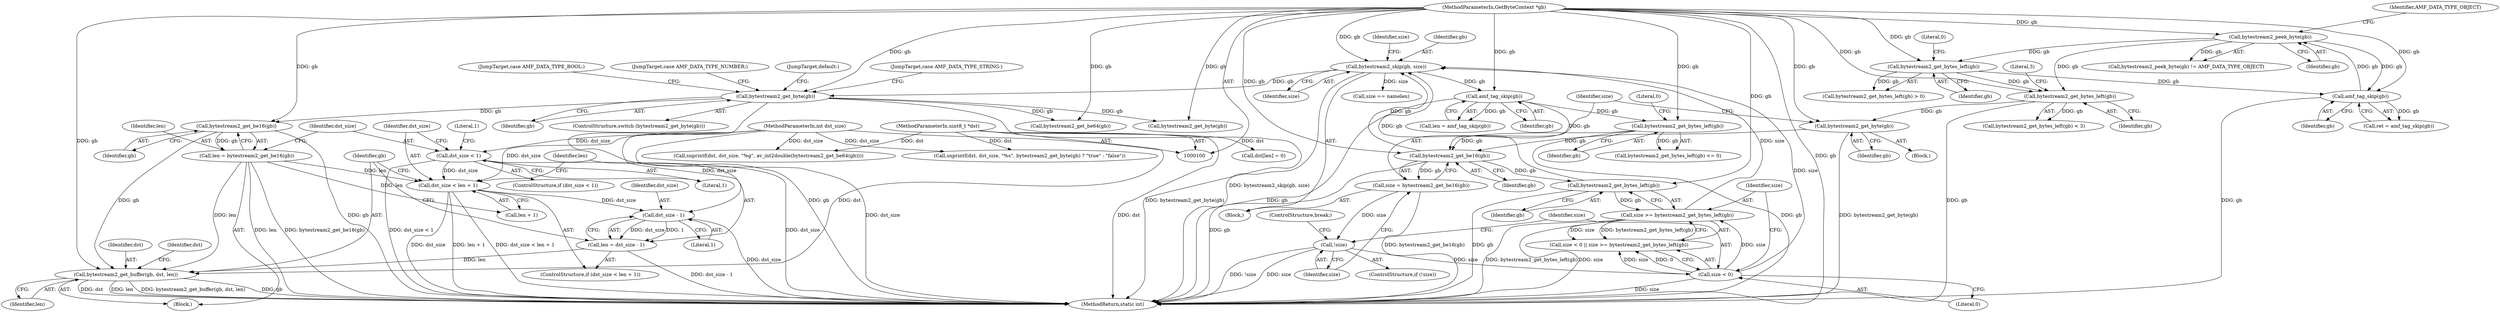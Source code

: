 digraph "0_FFmpeg_ffcc82219cef0928bed2d558b19ef6ea35634130@pointer" {
"1000233" [label="(Call,bytestream2_get_buffer(gb, dst, len))"];
"1000213" [label="(Call,bytestream2_get_be16(gb))"];
"1000187" [label="(Call,bytestream2_get_byte(gb))"];
"1000168" [label="(Call,bytestream2_skip(gb, size))"];
"1000163" [label="(Call,bytestream2_get_bytes_left(gb))"];
"1000150" [label="(Call,bytestream2_get_be16(gb))"];
"1000259" [label="(Call,bytestream2_get_bytes_left(gb))"];
"1000251" [label="(Call,amf_tag_skip(gb))"];
"1000101" [label="(MethodParameterIn,GetByteContext *gb)"];
"1000143" [label="(Call,bytestream2_get_byte(gb))"];
"1000137" [label="(Call,bytestream2_get_bytes_left(gb))"];
"1000115" [label="(Call,bytestream2_peek_byte(gb))"];
"1000126" [label="(Call,amf_tag_skip(gb))"];
"1000119" [label="(Call,bytestream2_get_bytes_left(gb))"];
"1000158" [label="(Call,size < 0)"];
"1000153" [label="(Call,!size)"];
"1000148" [label="(Call,size = bytestream2_get_be16(gb))"];
"1000161" [label="(Call,size >= bytestream2_get_bytes_left(gb))"];
"1000103" [label="(MethodParameterIn,uint8_t *dst)"];
"1000228" [label="(Call,len = dst_size - 1)"];
"1000230" [label="(Call,dst_size - 1)"];
"1000223" [label="(Call,dst_size < len + 1)"];
"1000216" [label="(Call,dst_size < 1)"];
"1000104" [label="(MethodParameterIn,int dst_size)"];
"1000211" [label="(Call,len = bytestream2_get_be16(gb))"];
"1000224" [label="(Identifier,dst_size)"];
"1000124" [label="(Call,ret = amf_tag_skip(gb))"];
"1000137" [label="(Call,bytestream2_get_bytes_left(gb))"];
"1000252" [label="(Identifier,gb)"];
"1000118" [label="(Call,bytestream2_get_bytes_left(gb) > 0)"];
"1000187" [label="(Call,bytestream2_get_byte(gb))"];
"1000127" [label="(Identifier,gb)"];
"1000213" [label="(Call,bytestream2_get_be16(gb))"];
"1000233" [label="(Call,bytestream2_get_buffer(gb, dst, len))"];
"1000260" [label="(Identifier,gb)"];
"1000139" [label="(Literal,3)"];
"1000268" [label="(MethodReturn,static int)"];
"1000225" [label="(Call,len + 1)"];
"1000188" [label="(Identifier,gb)"];
"1000222" [label="(ControlStructure,if (dst_size < len + 1))"];
"1000199" [label="(JumpTarget,case AMF_DATA_TYPE_BOOL:)"];
"1000173" [label="(Call,size == namelen)"];
"1000258" [label="(Call,bytestream2_get_bytes_left(gb) <= 0)"];
"1000116" [label="(Identifier,gb)"];
"1000168" [label="(Call,bytestream2_skip(gb, size))"];
"1000152" [label="(ControlStructure,if (!size))"];
"1000115" [label="(Call,bytestream2_peek_byte(gb))"];
"1000212" [label="(Identifier,len)"];
"1000119" [label="(Call,bytestream2_get_bytes_left(gb))"];
"1000230" [label="(Call,dst_size - 1)"];
"1000159" [label="(Identifier,size)"];
"1000191" [label="(Call,snprintf(dst, dst_size, \"%g\", av_int2double(bytestream2_get_be64(gb))))"];
"1000261" [label="(Literal,0)"];
"1000120" [label="(Identifier,gb)"];
"1000105" [label="(Block,)"];
"1000162" [label="(Identifier,size)"];
"1000217" [label="(Identifier,dst_size)"];
"1000138" [label="(Identifier,gb)"];
"1000157" [label="(Call,size < 0 || size >= bytestream2_get_bytes_left(gb))"];
"1000144" [label="(Identifier,gb)"];
"1000229" [label="(Identifier,len)"];
"1000259" [label="(Call,bytestream2_get_bytes_left(gb))"];
"1000117" [label="(Identifier,AMF_DATA_TYPE_OBJECT)"];
"1000189" [label="(Block,)"];
"1000235" [label="(Identifier,dst)"];
"1000148" [label="(Call,size = bytestream2_get_be16(gb))"];
"1000228" [label="(Call,len = dst_size - 1)"];
"1000153" [label="(Call,!size)"];
"1000232" [label="(Literal,1)"];
"1000154" [label="(Identifier,size)"];
"1000216" [label="(Call,dst_size < 1)"];
"1000104" [label="(MethodParameterIn,int dst_size)"];
"1000151" [label="(Identifier,gb)"];
"1000169" [label="(Identifier,gb)"];
"1000143" [label="(Call,bytestream2_get_byte(gb))"];
"1000190" [label="(JumpTarget,case AMF_DATA_TYPE_NUMBER:)"];
"1000161" [label="(Call,size >= bytestream2_get_bytes_left(gb))"];
"1000114" [label="(Call,bytestream2_peek_byte(gb) != AMF_DATA_TYPE_OBJECT)"];
"1000200" [label="(Call,snprintf(dst, dst_size, \"%s\", bytestream2_get_byte(gb) ? \"true\" : \"false\"))"];
"1000186" [label="(ControlStructure,switch (bytestream2_get_byte(gb)))"];
"1000155" [label="(ControlStructure,break;)"];
"1000211" [label="(Call,len = bytestream2_get_be16(gb))"];
"1000234" [label="(Identifier,gb)"];
"1000126" [label="(Call,amf_tag_skip(gb))"];
"1000170" [label="(Identifier,size)"];
"1000146" [label="(Block,)"];
"1000121" [label="(Literal,0)"];
"1000101" [label="(MethodParameterIn,GetByteContext *gb)"];
"1000158" [label="(Call,size < 0)"];
"1000196" [label="(Call,bytestream2_get_be64(gb))"];
"1000163" [label="(Call,bytestream2_get_bytes_left(gb))"];
"1000149" [label="(Identifier,size)"];
"1000223" [label="(Call,dst_size < len + 1)"];
"1000239" [label="(Identifier,dst)"];
"1000150" [label="(Call,bytestream2_get_be16(gb))"];
"1000218" [label="(Literal,1)"];
"1000210" [label="(JumpTarget,case AMF_DATA_TYPE_STRING:)"];
"1000164" [label="(Identifier,gb)"];
"1000174" [label="(Identifier,size)"];
"1000251" [label="(Call,amf_tag_skip(gb))"];
"1000214" [label="(Identifier,gb)"];
"1000205" [label="(Call,bytestream2_get_byte(gb))"];
"1000236" [label="(Identifier,len)"];
"1000249" [label="(Call,len = amf_tag_skip(gb))"];
"1000103" [label="(MethodParameterIn,uint8_t *dst)"];
"1000231" [label="(Identifier,dst_size)"];
"1000221" [label="(Literal,1)"];
"1000215" [label="(ControlStructure,if (dst_size < 1))"];
"1000237" [label="(Call,dst[len] = 0)"];
"1000243" [label="(JumpTarget,default:)"];
"1000160" [label="(Literal,0)"];
"1000136" [label="(Call,bytestream2_get_bytes_left(gb) < 3)"];
"1000233" -> "1000189"  [label="AST: "];
"1000233" -> "1000236"  [label="CFG: "];
"1000234" -> "1000233"  [label="AST: "];
"1000235" -> "1000233"  [label="AST: "];
"1000236" -> "1000233"  [label="AST: "];
"1000239" -> "1000233"  [label="CFG: "];
"1000233" -> "1000268"  [label="DDG: dst"];
"1000233" -> "1000268"  [label="DDG: len"];
"1000233" -> "1000268"  [label="DDG: bytestream2_get_buffer(gb, dst, len)"];
"1000233" -> "1000268"  [label="DDG: gb"];
"1000213" -> "1000233"  [label="DDG: gb"];
"1000101" -> "1000233"  [label="DDG: gb"];
"1000103" -> "1000233"  [label="DDG: dst"];
"1000228" -> "1000233"  [label="DDG: len"];
"1000211" -> "1000233"  [label="DDG: len"];
"1000213" -> "1000211"  [label="AST: "];
"1000213" -> "1000214"  [label="CFG: "];
"1000214" -> "1000213"  [label="AST: "];
"1000211" -> "1000213"  [label="CFG: "];
"1000213" -> "1000268"  [label="DDG: gb"];
"1000213" -> "1000211"  [label="DDG: gb"];
"1000187" -> "1000213"  [label="DDG: gb"];
"1000101" -> "1000213"  [label="DDG: gb"];
"1000187" -> "1000186"  [label="AST: "];
"1000187" -> "1000188"  [label="CFG: "];
"1000188" -> "1000187"  [label="AST: "];
"1000190" -> "1000187"  [label="CFG: "];
"1000199" -> "1000187"  [label="CFG: "];
"1000210" -> "1000187"  [label="CFG: "];
"1000243" -> "1000187"  [label="CFG: "];
"1000187" -> "1000268"  [label="DDG: gb"];
"1000187" -> "1000268"  [label="DDG: bytestream2_get_byte(gb)"];
"1000168" -> "1000187"  [label="DDG: gb"];
"1000101" -> "1000187"  [label="DDG: gb"];
"1000187" -> "1000196"  [label="DDG: gb"];
"1000187" -> "1000205"  [label="DDG: gb"];
"1000168" -> "1000146"  [label="AST: "];
"1000168" -> "1000170"  [label="CFG: "];
"1000169" -> "1000168"  [label="AST: "];
"1000170" -> "1000168"  [label="AST: "];
"1000174" -> "1000168"  [label="CFG: "];
"1000168" -> "1000268"  [label="DDG: bytestream2_skip(gb, size)"];
"1000163" -> "1000168"  [label="DDG: gb"];
"1000150" -> "1000168"  [label="DDG: gb"];
"1000101" -> "1000168"  [label="DDG: gb"];
"1000158" -> "1000168"  [label="DDG: size"];
"1000161" -> "1000168"  [label="DDG: size"];
"1000168" -> "1000173"  [label="DDG: size"];
"1000168" -> "1000251"  [label="DDG: gb"];
"1000163" -> "1000161"  [label="AST: "];
"1000163" -> "1000164"  [label="CFG: "];
"1000164" -> "1000163"  [label="AST: "];
"1000161" -> "1000163"  [label="CFG: "];
"1000163" -> "1000268"  [label="DDG: gb"];
"1000163" -> "1000161"  [label="DDG: gb"];
"1000150" -> "1000163"  [label="DDG: gb"];
"1000101" -> "1000163"  [label="DDG: gb"];
"1000150" -> "1000148"  [label="AST: "];
"1000150" -> "1000151"  [label="CFG: "];
"1000151" -> "1000150"  [label="AST: "];
"1000148" -> "1000150"  [label="CFG: "];
"1000150" -> "1000268"  [label="DDG: gb"];
"1000150" -> "1000148"  [label="DDG: gb"];
"1000259" -> "1000150"  [label="DDG: gb"];
"1000251" -> "1000150"  [label="DDG: gb"];
"1000143" -> "1000150"  [label="DDG: gb"];
"1000101" -> "1000150"  [label="DDG: gb"];
"1000259" -> "1000258"  [label="AST: "];
"1000259" -> "1000260"  [label="CFG: "];
"1000260" -> "1000259"  [label="AST: "];
"1000261" -> "1000259"  [label="CFG: "];
"1000259" -> "1000268"  [label="DDG: gb"];
"1000259" -> "1000258"  [label="DDG: gb"];
"1000251" -> "1000259"  [label="DDG: gb"];
"1000101" -> "1000259"  [label="DDG: gb"];
"1000251" -> "1000249"  [label="AST: "];
"1000251" -> "1000252"  [label="CFG: "];
"1000252" -> "1000251"  [label="AST: "];
"1000249" -> "1000251"  [label="CFG: "];
"1000251" -> "1000268"  [label="DDG: gb"];
"1000251" -> "1000249"  [label="DDG: gb"];
"1000101" -> "1000251"  [label="DDG: gb"];
"1000101" -> "1000100"  [label="AST: "];
"1000101" -> "1000268"  [label="DDG: gb"];
"1000101" -> "1000115"  [label="DDG: gb"];
"1000101" -> "1000119"  [label="DDG: gb"];
"1000101" -> "1000126"  [label="DDG: gb"];
"1000101" -> "1000137"  [label="DDG: gb"];
"1000101" -> "1000143"  [label="DDG: gb"];
"1000101" -> "1000196"  [label="DDG: gb"];
"1000101" -> "1000205"  [label="DDG: gb"];
"1000143" -> "1000105"  [label="AST: "];
"1000143" -> "1000144"  [label="CFG: "];
"1000144" -> "1000143"  [label="AST: "];
"1000149" -> "1000143"  [label="CFG: "];
"1000143" -> "1000268"  [label="DDG: bytestream2_get_byte(gb)"];
"1000137" -> "1000143"  [label="DDG: gb"];
"1000137" -> "1000136"  [label="AST: "];
"1000137" -> "1000138"  [label="CFG: "];
"1000138" -> "1000137"  [label="AST: "];
"1000139" -> "1000137"  [label="CFG: "];
"1000137" -> "1000268"  [label="DDG: gb"];
"1000137" -> "1000136"  [label="DDG: gb"];
"1000115" -> "1000137"  [label="DDG: gb"];
"1000119" -> "1000137"  [label="DDG: gb"];
"1000115" -> "1000114"  [label="AST: "];
"1000115" -> "1000116"  [label="CFG: "];
"1000116" -> "1000115"  [label="AST: "];
"1000117" -> "1000115"  [label="CFG: "];
"1000115" -> "1000114"  [label="DDG: gb"];
"1000126" -> "1000115"  [label="DDG: gb"];
"1000115" -> "1000119"  [label="DDG: gb"];
"1000115" -> "1000126"  [label="DDG: gb"];
"1000126" -> "1000124"  [label="AST: "];
"1000126" -> "1000127"  [label="CFG: "];
"1000127" -> "1000126"  [label="AST: "];
"1000124" -> "1000126"  [label="CFG: "];
"1000126" -> "1000268"  [label="DDG: gb"];
"1000126" -> "1000124"  [label="DDG: gb"];
"1000119" -> "1000126"  [label="DDG: gb"];
"1000119" -> "1000118"  [label="AST: "];
"1000119" -> "1000120"  [label="CFG: "];
"1000120" -> "1000119"  [label="AST: "];
"1000121" -> "1000119"  [label="CFG: "];
"1000119" -> "1000118"  [label="DDG: gb"];
"1000158" -> "1000157"  [label="AST: "];
"1000158" -> "1000160"  [label="CFG: "];
"1000159" -> "1000158"  [label="AST: "];
"1000160" -> "1000158"  [label="AST: "];
"1000162" -> "1000158"  [label="CFG: "];
"1000157" -> "1000158"  [label="CFG: "];
"1000158" -> "1000268"  [label="DDG: size"];
"1000158" -> "1000157"  [label="DDG: size"];
"1000158" -> "1000157"  [label="DDG: 0"];
"1000153" -> "1000158"  [label="DDG: size"];
"1000158" -> "1000161"  [label="DDG: size"];
"1000153" -> "1000152"  [label="AST: "];
"1000153" -> "1000154"  [label="CFG: "];
"1000154" -> "1000153"  [label="AST: "];
"1000155" -> "1000153"  [label="CFG: "];
"1000159" -> "1000153"  [label="CFG: "];
"1000153" -> "1000268"  [label="DDG: !size"];
"1000153" -> "1000268"  [label="DDG: size"];
"1000148" -> "1000153"  [label="DDG: size"];
"1000148" -> "1000146"  [label="AST: "];
"1000149" -> "1000148"  [label="AST: "];
"1000154" -> "1000148"  [label="CFG: "];
"1000148" -> "1000268"  [label="DDG: bytestream2_get_be16(gb)"];
"1000161" -> "1000157"  [label="AST: "];
"1000162" -> "1000161"  [label="AST: "];
"1000157" -> "1000161"  [label="CFG: "];
"1000161" -> "1000268"  [label="DDG: bytestream2_get_bytes_left(gb)"];
"1000161" -> "1000268"  [label="DDG: size"];
"1000161" -> "1000157"  [label="DDG: size"];
"1000161" -> "1000157"  [label="DDG: bytestream2_get_bytes_left(gb)"];
"1000103" -> "1000100"  [label="AST: "];
"1000103" -> "1000268"  [label="DDG: dst"];
"1000103" -> "1000191"  [label="DDG: dst"];
"1000103" -> "1000200"  [label="DDG: dst"];
"1000103" -> "1000237"  [label="DDG: dst"];
"1000228" -> "1000222"  [label="AST: "];
"1000228" -> "1000230"  [label="CFG: "];
"1000229" -> "1000228"  [label="AST: "];
"1000230" -> "1000228"  [label="AST: "];
"1000234" -> "1000228"  [label="CFG: "];
"1000228" -> "1000268"  [label="DDG: dst_size - 1"];
"1000230" -> "1000228"  [label="DDG: dst_size"];
"1000230" -> "1000228"  [label="DDG: 1"];
"1000230" -> "1000232"  [label="CFG: "];
"1000231" -> "1000230"  [label="AST: "];
"1000232" -> "1000230"  [label="AST: "];
"1000230" -> "1000268"  [label="DDG: dst_size"];
"1000223" -> "1000230"  [label="DDG: dst_size"];
"1000104" -> "1000230"  [label="DDG: dst_size"];
"1000223" -> "1000222"  [label="AST: "];
"1000223" -> "1000225"  [label="CFG: "];
"1000224" -> "1000223"  [label="AST: "];
"1000225" -> "1000223"  [label="AST: "];
"1000229" -> "1000223"  [label="CFG: "];
"1000234" -> "1000223"  [label="CFG: "];
"1000223" -> "1000268"  [label="DDG: len + 1"];
"1000223" -> "1000268"  [label="DDG: dst_size < len + 1"];
"1000223" -> "1000268"  [label="DDG: dst_size"];
"1000216" -> "1000223"  [label="DDG: dst_size"];
"1000104" -> "1000223"  [label="DDG: dst_size"];
"1000211" -> "1000223"  [label="DDG: len"];
"1000216" -> "1000215"  [label="AST: "];
"1000216" -> "1000218"  [label="CFG: "];
"1000217" -> "1000216"  [label="AST: "];
"1000218" -> "1000216"  [label="AST: "];
"1000221" -> "1000216"  [label="CFG: "];
"1000224" -> "1000216"  [label="CFG: "];
"1000216" -> "1000268"  [label="DDG: dst_size < 1"];
"1000216" -> "1000268"  [label="DDG: dst_size"];
"1000104" -> "1000216"  [label="DDG: dst_size"];
"1000104" -> "1000100"  [label="AST: "];
"1000104" -> "1000268"  [label="DDG: dst_size"];
"1000104" -> "1000191"  [label="DDG: dst_size"];
"1000104" -> "1000200"  [label="DDG: dst_size"];
"1000211" -> "1000189"  [label="AST: "];
"1000212" -> "1000211"  [label="AST: "];
"1000217" -> "1000211"  [label="CFG: "];
"1000211" -> "1000268"  [label="DDG: len"];
"1000211" -> "1000268"  [label="DDG: bytestream2_get_be16(gb)"];
"1000211" -> "1000225"  [label="DDG: len"];
}
